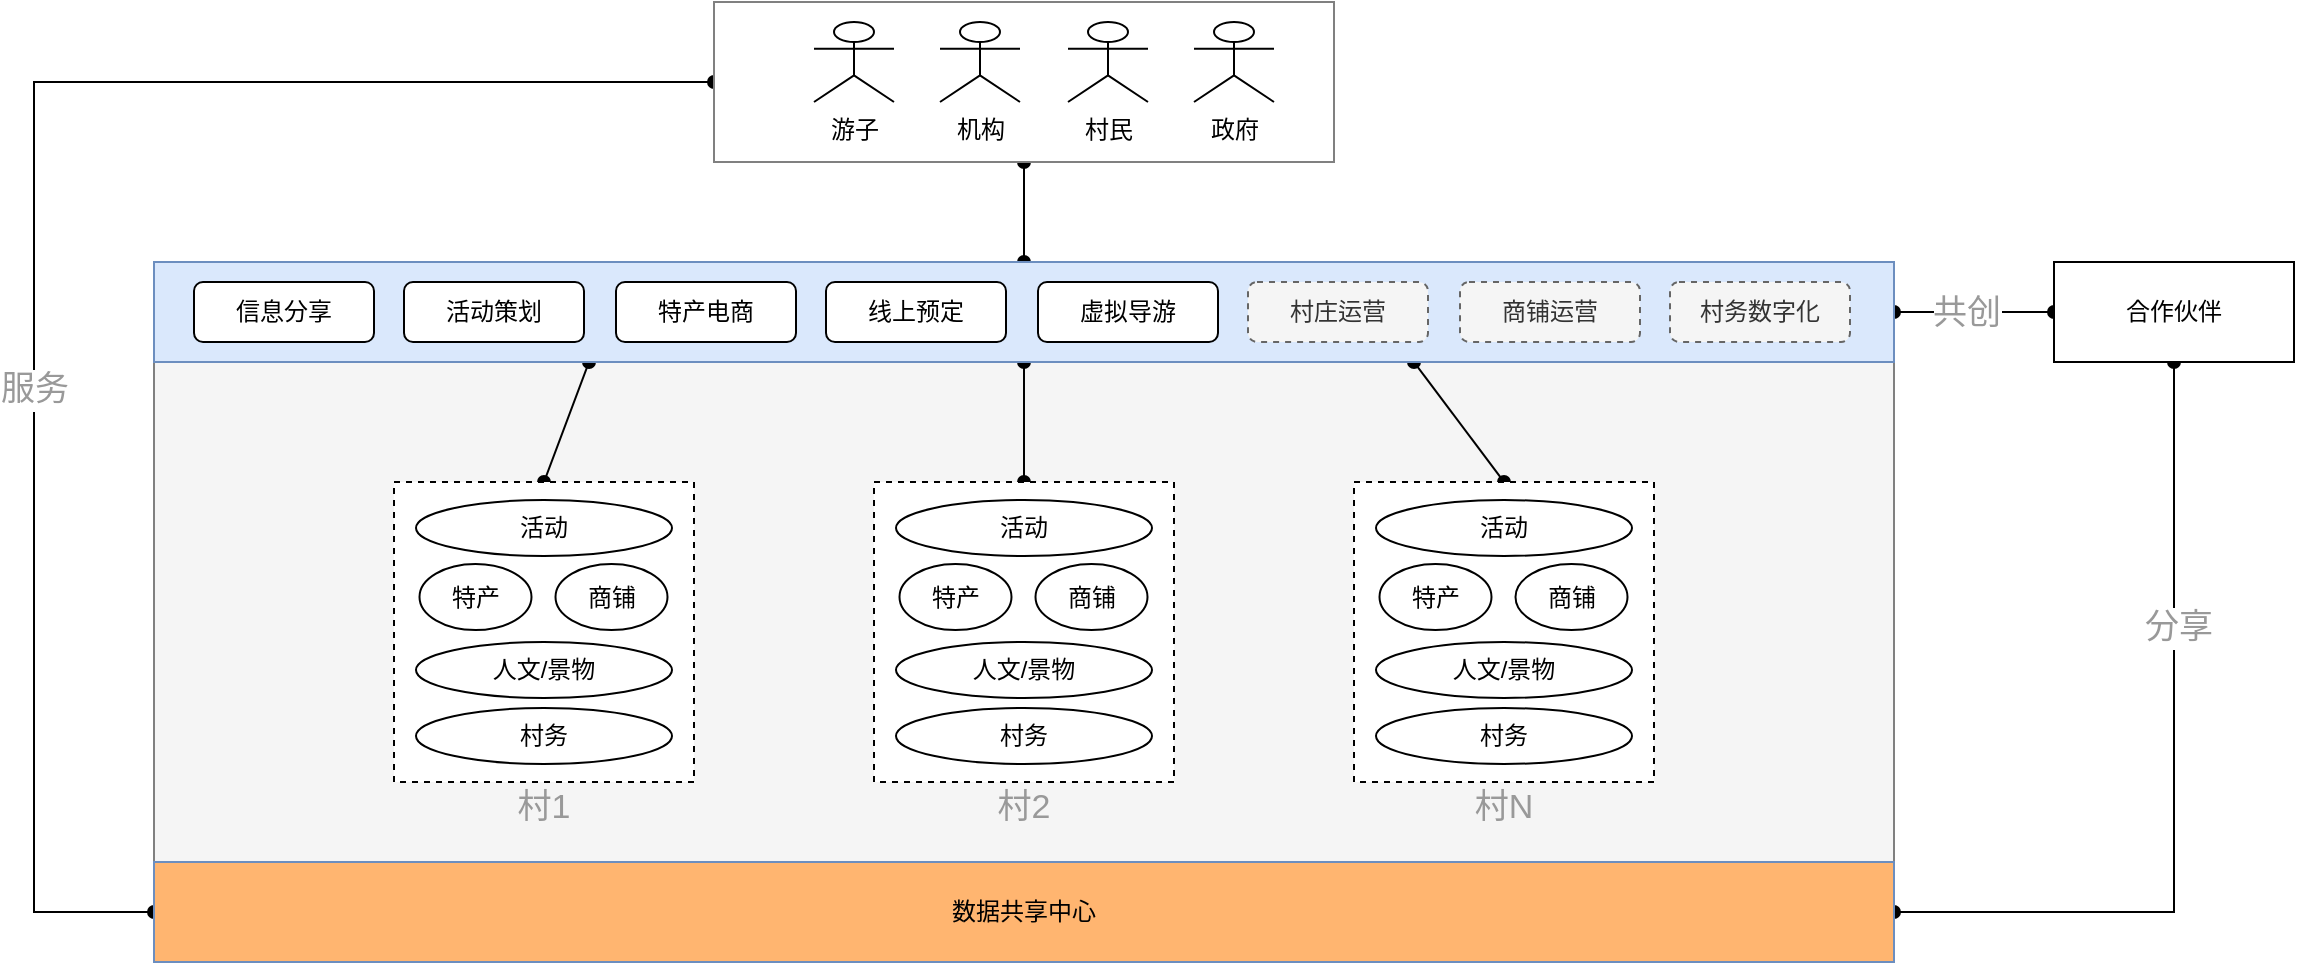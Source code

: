 <mxfile version="13.5.4" type="github">
  <diagram id="xX-CtVosTabh5SR4DIkJ" name="第 1 页">
    <mxGraphModel dx="1426" dy="771" grid="1" gridSize="10" guides="1" tooltips="1" connect="1" arrows="1" fold="1" page="1" pageScale="1" pageWidth="3300" pageHeight="4681" math="0" shadow="0">
      <root>
        <mxCell id="0" />
        <mxCell id="1" parent="0" />
        <mxCell id="5LpFZMLTO1EJSuCTl0cN-56" style="edgeStyle=none;rounded=0;orthogonalLoop=1;jettySize=auto;html=1;exitX=1;exitY=0.5;exitDx=0;exitDy=0;entryX=0;entryY=0.5;entryDx=0;entryDy=0;startArrow=oval;startFill=1;endArrow=oval;endFill=1;" edge="1" parent="1" source="5LpFZMLTO1EJSuCTl0cN-1" target="5LpFZMLTO1EJSuCTl0cN-55">
          <mxGeometry relative="1" as="geometry" />
        </mxCell>
        <mxCell id="5LpFZMLTO1EJSuCTl0cN-93" value="共创" style="edgeLabel;html=1;align=center;verticalAlign=middle;resizable=0;points=[];fontSize=17;fontColor=#999999;" vertex="1" connectable="0" parent="5LpFZMLTO1EJSuCTl0cN-56">
          <mxGeometry x="-0.1" y="-1" relative="1" as="geometry">
            <mxPoint as="offset" />
          </mxGeometry>
        </mxCell>
        <mxCell id="5LpFZMLTO1EJSuCTl0cN-91" style="edgeStyle=none;rounded=0;orthogonalLoop=1;jettySize=auto;html=1;exitX=1;exitY=0.5;exitDx=0;exitDy=0;entryX=0.5;entryY=1;entryDx=0;entryDy=0;startArrow=oval;startFill=1;endArrow=oval;endFill=1;fontSize=17;fontColor=#999999;" edge="1" parent="1" source="5LpFZMLTO1EJSuCTl0cN-90" target="5LpFZMLTO1EJSuCTl0cN-55">
          <mxGeometry relative="1" as="geometry">
            <Array as="points">
              <mxPoint x="1350" y="535" />
            </Array>
          </mxGeometry>
        </mxCell>
        <mxCell id="5LpFZMLTO1EJSuCTl0cN-94" value="分享" style="edgeLabel;html=1;align=center;verticalAlign=middle;resizable=0;points=[];fontSize=17;fontColor=#999999;" vertex="1" connectable="0" parent="5LpFZMLTO1EJSuCTl0cN-91">
          <mxGeometry x="0.359" y="-2" relative="1" as="geometry">
            <mxPoint as="offset" />
          </mxGeometry>
        </mxCell>
        <mxCell id="5LpFZMLTO1EJSuCTl0cN-92" value="" style="rounded=0;whiteSpace=wrap;html=1;fontSize=17;fontColor=#333333;fillColor=#f5f5f5;strokeColor=#808080;" vertex="1" parent="1">
          <mxGeometry x="340" y="260" width="870" height="250" as="geometry" />
        </mxCell>
        <mxCell id="5LpFZMLTO1EJSuCTl0cN-89" style="rounded=0;orthogonalLoop=1;jettySize=auto;html=1;exitX=0.5;exitY=0;exitDx=0;exitDy=0;entryX=0.5;entryY=1;entryDx=0;entryDy=0;endArrow=oval;endFill=1;startArrow=oval;startFill=1;" edge="1" parent="1">
          <mxGeometry relative="1" as="geometry">
            <mxPoint x="970" y="260" as="targetPoint" />
            <mxPoint x="1015" y="320" as="sourcePoint" />
          </mxGeometry>
        </mxCell>
        <mxCell id="5LpFZMLTO1EJSuCTl0cN-28" style="rounded=0;orthogonalLoop=1;jettySize=auto;html=1;exitX=0.5;exitY=0;exitDx=0;exitDy=0;entryX=0.5;entryY=1;entryDx=0;entryDy=0;endArrow=oval;endFill=1;startArrow=oval;startFill=1;" edge="1" parent="1" target="5LpFZMLTO1EJSuCTl0cN-1">
          <mxGeometry relative="1" as="geometry">
            <mxPoint x="730" y="260" as="targetPoint" />
            <mxPoint x="775" y="320" as="sourcePoint" />
          </mxGeometry>
        </mxCell>
        <mxCell id="5LpFZMLTO1EJSuCTl0cN-77" style="rounded=0;orthogonalLoop=1;jettySize=auto;html=1;exitX=0.5;exitY=0;exitDx=0;exitDy=0;endArrow=oval;endFill=1;startArrow=oval;startFill=1;entryX=0.25;entryY=1;entryDx=0;entryDy=0;" edge="1" parent="1" source="5LpFZMLTO1EJSuCTl0cN-70" target="5LpFZMLTO1EJSuCTl0cN-1">
          <mxGeometry relative="1" as="geometry">
            <mxPoint x="558" y="260" as="targetPoint" />
            <mxPoint x="555" y="320" as="sourcePoint" />
          </mxGeometry>
        </mxCell>
        <mxCell id="5LpFZMLTO1EJSuCTl0cN-105" value="" style="edgeStyle=none;rounded=0;orthogonalLoop=1;jettySize=auto;html=1;startArrow=oval;startFill=1;endArrow=oval;endFill=1;fontSize=17;fontColor=#999999;entryX=0.5;entryY=0;entryDx=0;entryDy=0;" edge="1" parent="1" source="5LpFZMLTO1EJSuCTl0cN-99" target="5LpFZMLTO1EJSuCTl0cN-1">
          <mxGeometry relative="1" as="geometry" />
        </mxCell>
        <mxCell id="5LpFZMLTO1EJSuCTl0cN-1" value="" style="rounded=0;whiteSpace=wrap;html=1;fillColor=#dae8fc;strokeColor=#6c8ebf;" vertex="1" parent="1">
          <mxGeometry x="340" y="210" width="870" height="50" as="geometry" />
        </mxCell>
        <mxCell id="5LpFZMLTO1EJSuCTl0cN-20" value="特产电商" style="rounded=1;whiteSpace=wrap;html=1;" vertex="1" parent="1">
          <mxGeometry x="571" y="220" width="90" height="30" as="geometry" />
        </mxCell>
        <mxCell id="5LpFZMLTO1EJSuCTl0cN-21" value="信息分享" style="rounded=1;whiteSpace=wrap;html=1;" vertex="1" parent="1">
          <mxGeometry x="360" y="220" width="90" height="30" as="geometry" />
        </mxCell>
        <mxCell id="5LpFZMLTO1EJSuCTl0cN-22" value="线上预定" style="rounded=1;whiteSpace=wrap;html=1;" vertex="1" parent="1">
          <mxGeometry x="676" y="220" width="90" height="30" as="geometry" />
        </mxCell>
        <mxCell id="5LpFZMLTO1EJSuCTl0cN-23" value="活动策划" style="rounded=1;whiteSpace=wrap;html=1;" vertex="1" parent="1">
          <mxGeometry x="465" y="220" width="90" height="30" as="geometry" />
        </mxCell>
        <mxCell id="5LpFZMLTO1EJSuCTl0cN-24" value="村庄运营" style="rounded=1;whiteSpace=wrap;html=1;fillColor=#f5f5f5;strokeColor=#666666;fontColor=#333333;dashed=1;" vertex="1" parent="1">
          <mxGeometry x="887" y="220" width="90" height="30" as="geometry" />
        </mxCell>
        <mxCell id="5LpFZMLTO1EJSuCTl0cN-25" value="虚拟导游" style="rounded=1;whiteSpace=wrap;html=1;" vertex="1" parent="1">
          <mxGeometry x="782" y="220" width="90" height="30" as="geometry" />
        </mxCell>
        <mxCell id="5LpFZMLTO1EJSuCTl0cN-26" value="村务数字化" style="rounded=1;whiteSpace=wrap;html=1;fillColor=#f5f5f5;strokeColor=#666666;fontColor=#333333;dashed=1;" vertex="1" parent="1">
          <mxGeometry x="1098" y="220" width="90" height="30" as="geometry" />
        </mxCell>
        <mxCell id="5LpFZMLTO1EJSuCTl0cN-34" value="商铺运营" style="rounded=1;whiteSpace=wrap;html=1;fillColor=#f5f5f5;strokeColor=#666666;fontColor=#333333;dashed=1;" vertex="1" parent="1">
          <mxGeometry x="993" y="220" width="90" height="30" as="geometry" />
        </mxCell>
        <mxCell id="5LpFZMLTO1EJSuCTl0cN-55" value="合作伙伴" style="rounded=0;whiteSpace=wrap;html=1;" vertex="1" parent="1">
          <mxGeometry x="1290" y="210" width="120" height="50" as="geometry" />
        </mxCell>
        <mxCell id="5LpFZMLTO1EJSuCTl0cN-67" value="" style="group" vertex="1" connectable="0" parent="1">
          <mxGeometry x="450" y="320" width="150" height="173" as="geometry" />
        </mxCell>
        <mxCell id="5LpFZMLTO1EJSuCTl0cN-68" value="" style="group" vertex="1" connectable="0" parent="5LpFZMLTO1EJSuCTl0cN-67">
          <mxGeometry x="10" width="150" height="173" as="geometry" />
        </mxCell>
        <mxCell id="5LpFZMLTO1EJSuCTl0cN-69" value="" style="group" vertex="1" connectable="0" parent="5LpFZMLTO1EJSuCTl0cN-68">
          <mxGeometry width="150" height="150" as="geometry" />
        </mxCell>
        <mxCell id="5LpFZMLTO1EJSuCTl0cN-70" value="" style="whiteSpace=wrap;html=1;aspect=fixed;dashed=1;" vertex="1" parent="5LpFZMLTO1EJSuCTl0cN-69">
          <mxGeometry width="150" height="150" as="geometry" />
        </mxCell>
        <mxCell id="5LpFZMLTO1EJSuCTl0cN-71" value="商铺" style="ellipse;whiteSpace=wrap;html=1;" vertex="1" parent="5LpFZMLTO1EJSuCTl0cN-69">
          <mxGeometry x="80.75" y="41" width="56" height="33" as="geometry" />
        </mxCell>
        <mxCell id="5LpFZMLTO1EJSuCTl0cN-72" value="活动" style="ellipse;whiteSpace=wrap;html=1;" vertex="1" parent="5LpFZMLTO1EJSuCTl0cN-69">
          <mxGeometry x="11" y="9" width="128" height="28" as="geometry" />
        </mxCell>
        <mxCell id="5LpFZMLTO1EJSuCTl0cN-73" value="人文/景物" style="ellipse;whiteSpace=wrap;html=1;" vertex="1" parent="5LpFZMLTO1EJSuCTl0cN-69">
          <mxGeometry x="11" y="80" width="128" height="28" as="geometry" />
        </mxCell>
        <mxCell id="5LpFZMLTO1EJSuCTl0cN-74" value="村务" style="ellipse;whiteSpace=wrap;html=1;" vertex="1" parent="5LpFZMLTO1EJSuCTl0cN-69">
          <mxGeometry x="11" y="113" width="128" height="28" as="geometry" />
        </mxCell>
        <mxCell id="5LpFZMLTO1EJSuCTl0cN-75" value="特产" style="ellipse;whiteSpace=wrap;html=1;" vertex="1" parent="5LpFZMLTO1EJSuCTl0cN-69">
          <mxGeometry x="12.75" y="41" width="56" height="33" as="geometry" />
        </mxCell>
        <mxCell id="5LpFZMLTO1EJSuCTl0cN-76" value="村1" style="text;html=1;strokeColor=none;fillColor=none;align=center;verticalAlign=middle;whiteSpace=wrap;rounded=0;dashed=1;fontStyle=0;fontSize=17;fontColor=#999999;" vertex="1" parent="5LpFZMLTO1EJSuCTl0cN-68">
          <mxGeometry x="55" y="153" width="40" height="20" as="geometry" />
        </mxCell>
        <mxCell id="5LpFZMLTO1EJSuCTl0cN-97" style="edgeStyle=none;rounded=0;orthogonalLoop=1;jettySize=auto;html=1;exitX=0;exitY=0.5;exitDx=0;exitDy=0;entryX=0;entryY=0.5;entryDx=0;entryDy=0;startArrow=oval;startFill=1;endArrow=oval;endFill=1;fontSize=17;fontColor=#999999;" edge="1" parent="1" source="5LpFZMLTO1EJSuCTl0cN-90" target="5LpFZMLTO1EJSuCTl0cN-99">
          <mxGeometry relative="1" as="geometry">
            <mxPoint x="520" y="130" as="targetPoint" />
            <Array as="points">
              <mxPoint x="280" y="535" />
              <mxPoint x="280" y="120" />
            </Array>
          </mxGeometry>
        </mxCell>
        <mxCell id="5LpFZMLTO1EJSuCTl0cN-106" value="服务" style="edgeLabel;html=1;align=center;verticalAlign=middle;resizable=0;points=[];fontSize=17;fontColor=#999999;" vertex="1" connectable="0" parent="5LpFZMLTO1EJSuCTl0cN-97">
          <mxGeometry x="-0.212" relative="1" as="geometry">
            <mxPoint as="offset" />
          </mxGeometry>
        </mxCell>
        <mxCell id="5LpFZMLTO1EJSuCTl0cN-90" value="数据共享中心" style="rounded=0;whiteSpace=wrap;html=1;strokeColor=#6c8ebf;fillColor=#FFB570;" vertex="1" parent="1">
          <mxGeometry x="340" y="510" width="870" height="50" as="geometry" />
        </mxCell>
        <mxCell id="5LpFZMLTO1EJSuCTl0cN-104" value="" style="group" vertex="1" connectable="0" parent="1">
          <mxGeometry x="620" y="80" width="310" height="80" as="geometry" />
        </mxCell>
        <mxCell id="5LpFZMLTO1EJSuCTl0cN-99" value="" style="rounded=0;whiteSpace=wrap;html=1;strokeColor=#808080;fillColor=#FFFFFF;fontSize=17;fontColor=#999999;" vertex="1" parent="5LpFZMLTO1EJSuCTl0cN-104">
          <mxGeometry width="310" height="80" as="geometry" />
        </mxCell>
        <mxCell id="5LpFZMLTO1EJSuCTl0cN-51" value="游子" style="shape=umlActor;verticalLabelPosition=bottom;verticalAlign=top;html=1;outlineConnect=0;" vertex="1" parent="5LpFZMLTO1EJSuCTl0cN-104">
          <mxGeometry x="50" y="10" width="40" height="40" as="geometry" />
        </mxCell>
        <mxCell id="5LpFZMLTO1EJSuCTl0cN-101" value="机构" style="shape=umlActor;verticalLabelPosition=bottom;verticalAlign=top;html=1;outlineConnect=0;" vertex="1" parent="5LpFZMLTO1EJSuCTl0cN-104">
          <mxGeometry x="113" y="10" width="40" height="40" as="geometry" />
        </mxCell>
        <mxCell id="5LpFZMLTO1EJSuCTl0cN-102" value="村民" style="shape=umlActor;verticalLabelPosition=bottom;verticalAlign=top;html=1;outlineConnect=0;" vertex="1" parent="5LpFZMLTO1EJSuCTl0cN-104">
          <mxGeometry x="177" y="10" width="40" height="40" as="geometry" />
        </mxCell>
        <mxCell id="5LpFZMLTO1EJSuCTl0cN-103" value="政府" style="shape=umlActor;verticalLabelPosition=bottom;verticalAlign=top;html=1;outlineConnect=0;" vertex="1" parent="5LpFZMLTO1EJSuCTl0cN-104">
          <mxGeometry x="240" y="10" width="40" height="40" as="geometry" />
        </mxCell>
        <mxCell id="5LpFZMLTO1EJSuCTl0cN-65" value="" style="group" vertex="1" connectable="0" parent="1">
          <mxGeometry x="700" y="320" width="150" height="173" as="geometry" />
        </mxCell>
        <mxCell id="5LpFZMLTO1EJSuCTl0cN-63" value="" style="group" vertex="1" connectable="0" parent="5LpFZMLTO1EJSuCTl0cN-65">
          <mxGeometry width="150" height="150" as="geometry" />
        </mxCell>
        <mxCell id="5LpFZMLTO1EJSuCTl0cN-62" value="" style="whiteSpace=wrap;html=1;aspect=fixed;dashed=1;" vertex="1" parent="5LpFZMLTO1EJSuCTl0cN-63">
          <mxGeometry width="150" height="150" as="geometry" />
        </mxCell>
        <mxCell id="5LpFZMLTO1EJSuCTl0cN-3" value="商铺" style="ellipse;whiteSpace=wrap;html=1;" vertex="1" parent="5LpFZMLTO1EJSuCTl0cN-63">
          <mxGeometry x="80.75" y="41" width="56" height="33" as="geometry" />
        </mxCell>
        <mxCell id="5LpFZMLTO1EJSuCTl0cN-4" value="活动" style="ellipse;whiteSpace=wrap;html=1;" vertex="1" parent="5LpFZMLTO1EJSuCTl0cN-63">
          <mxGeometry x="11" y="9" width="128" height="28" as="geometry" />
        </mxCell>
        <mxCell id="5LpFZMLTO1EJSuCTl0cN-6" value="人文/景物" style="ellipse;whiteSpace=wrap;html=1;" vertex="1" parent="5LpFZMLTO1EJSuCTl0cN-63">
          <mxGeometry x="11" y="80" width="128" height="28" as="geometry" />
        </mxCell>
        <mxCell id="5LpFZMLTO1EJSuCTl0cN-7" value="村务" style="ellipse;whiteSpace=wrap;html=1;" vertex="1" parent="5LpFZMLTO1EJSuCTl0cN-63">
          <mxGeometry x="11" y="113" width="128" height="28" as="geometry" />
        </mxCell>
        <mxCell id="5LpFZMLTO1EJSuCTl0cN-33" value="特产" style="ellipse;whiteSpace=wrap;html=1;" vertex="1" parent="5LpFZMLTO1EJSuCTl0cN-63">
          <mxGeometry x="12.75" y="41" width="56" height="33" as="geometry" />
        </mxCell>
        <mxCell id="5LpFZMLTO1EJSuCTl0cN-64" value="村2" style="text;html=1;strokeColor=none;fillColor=none;align=center;verticalAlign=middle;whiteSpace=wrap;rounded=0;dashed=1;fontStyle=0;fontSize=17;fontColor=#999999;" vertex="1" parent="5LpFZMLTO1EJSuCTl0cN-65">
          <mxGeometry x="55" y="153" width="40" height="20" as="geometry" />
        </mxCell>
        <mxCell id="5LpFZMLTO1EJSuCTl0cN-80" value="" style="group" vertex="1" connectable="0" parent="1">
          <mxGeometry x="940" y="320" width="150" height="173" as="geometry" />
        </mxCell>
        <mxCell id="5LpFZMLTO1EJSuCTl0cN-81" value="" style="group" vertex="1" connectable="0" parent="5LpFZMLTO1EJSuCTl0cN-80">
          <mxGeometry width="150" height="150" as="geometry" />
        </mxCell>
        <mxCell id="5LpFZMLTO1EJSuCTl0cN-82" value="" style="whiteSpace=wrap;html=1;aspect=fixed;dashed=1;" vertex="1" parent="5LpFZMLTO1EJSuCTl0cN-81">
          <mxGeometry width="150" height="150" as="geometry" />
        </mxCell>
        <mxCell id="5LpFZMLTO1EJSuCTl0cN-83" value="商铺" style="ellipse;whiteSpace=wrap;html=1;" vertex="1" parent="5LpFZMLTO1EJSuCTl0cN-81">
          <mxGeometry x="80.75" y="41" width="56" height="33" as="geometry" />
        </mxCell>
        <mxCell id="5LpFZMLTO1EJSuCTl0cN-84" value="活动" style="ellipse;whiteSpace=wrap;html=1;" vertex="1" parent="5LpFZMLTO1EJSuCTl0cN-81">
          <mxGeometry x="11" y="9" width="128" height="28" as="geometry" />
        </mxCell>
        <mxCell id="5LpFZMLTO1EJSuCTl0cN-85" value="人文/景物" style="ellipse;whiteSpace=wrap;html=1;" vertex="1" parent="5LpFZMLTO1EJSuCTl0cN-81">
          <mxGeometry x="11" y="80" width="128" height="28" as="geometry" />
        </mxCell>
        <mxCell id="5LpFZMLTO1EJSuCTl0cN-86" value="村务" style="ellipse;whiteSpace=wrap;html=1;" vertex="1" parent="5LpFZMLTO1EJSuCTl0cN-81">
          <mxGeometry x="11" y="113" width="128" height="28" as="geometry" />
        </mxCell>
        <mxCell id="5LpFZMLTO1EJSuCTl0cN-87" value="特产" style="ellipse;whiteSpace=wrap;html=1;" vertex="1" parent="5LpFZMLTO1EJSuCTl0cN-81">
          <mxGeometry x="12.75" y="41" width="56" height="33" as="geometry" />
        </mxCell>
        <mxCell id="5LpFZMLTO1EJSuCTl0cN-88" value="村N" style="text;html=1;strokeColor=none;fillColor=none;align=center;verticalAlign=middle;whiteSpace=wrap;rounded=0;dashed=1;fontStyle=0;fontSize=17;fontColor=#999999;" vertex="1" parent="5LpFZMLTO1EJSuCTl0cN-80">
          <mxGeometry x="55" y="153" width="40" height="20" as="geometry" />
        </mxCell>
      </root>
    </mxGraphModel>
  </diagram>
</mxfile>
